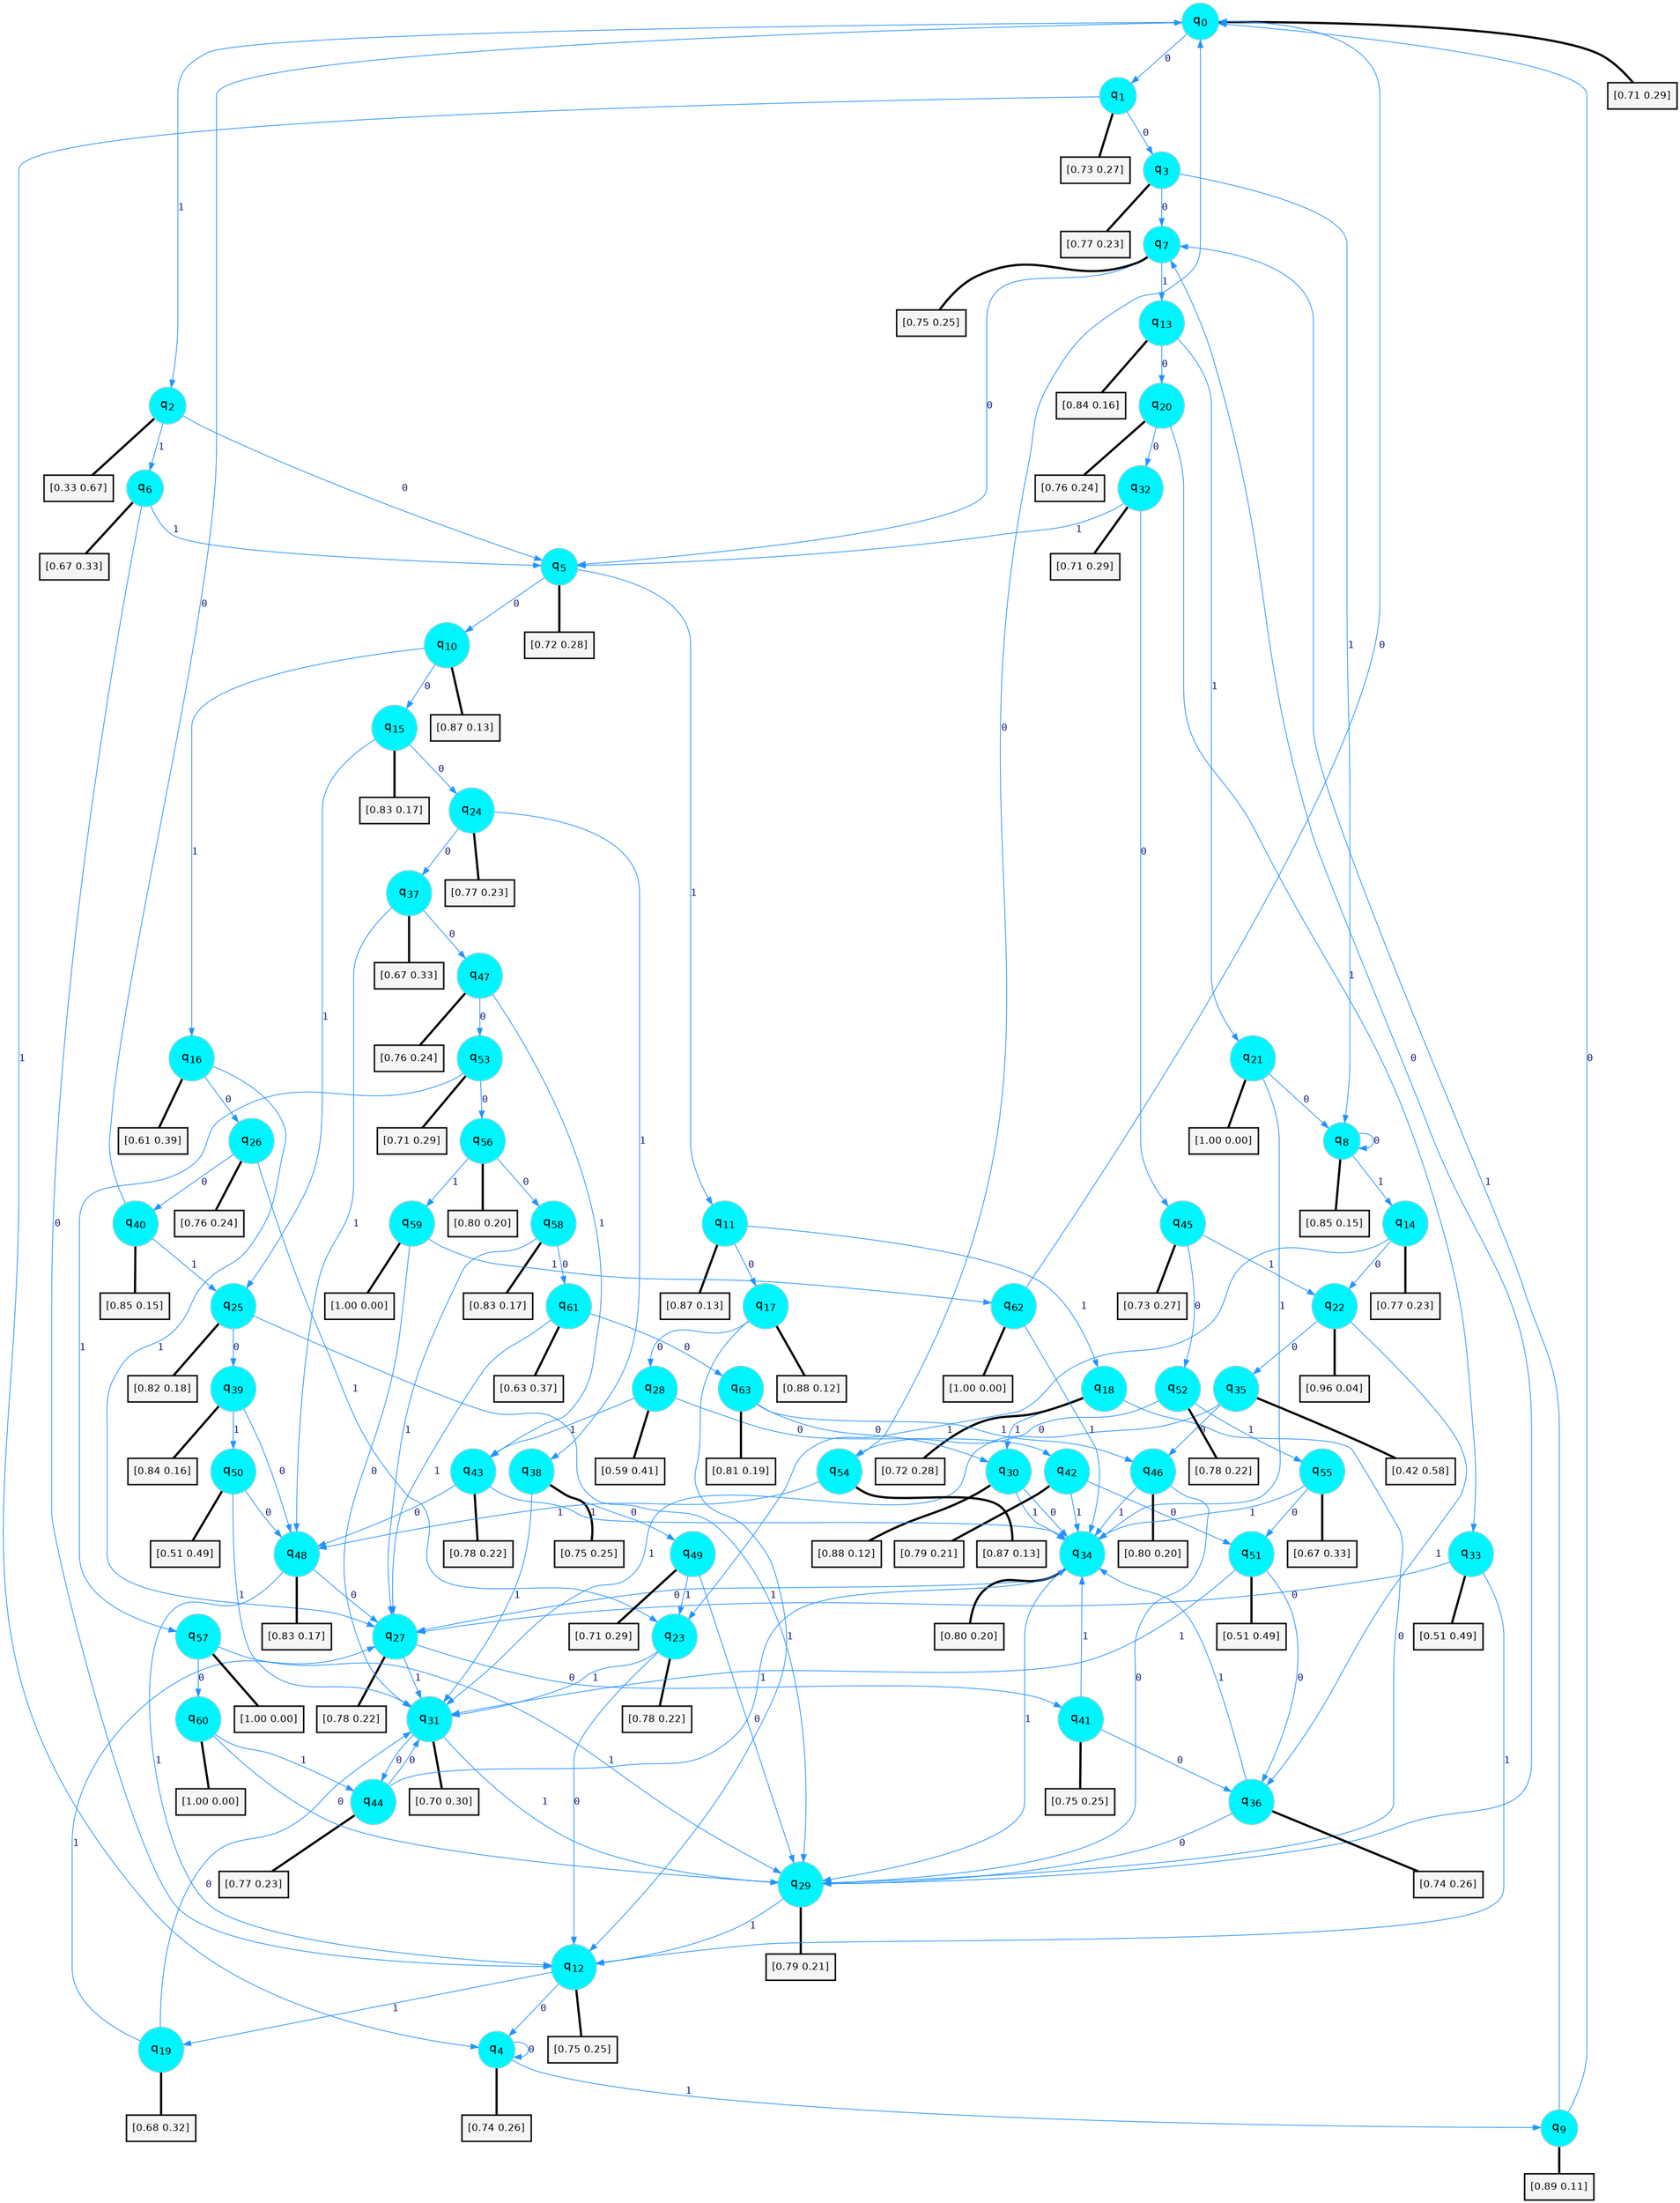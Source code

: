 digraph G {
graph [
bgcolor=transparent, dpi=300, rankdir=TD, size="40,25"];
node [
color=gray, fillcolor=turquoise1, fontcolor=black, fontname=Helvetica, fontsize=16, fontweight=bold, shape=circle, style=filled];
edge [
arrowsize=1, color=dodgerblue1, fontcolor=midnightblue, fontname=courier, fontweight=bold, penwidth=1, style=solid, weight=20];
0[label=<q<SUB>0</SUB>>];
1[label=<q<SUB>1</SUB>>];
2[label=<q<SUB>2</SUB>>];
3[label=<q<SUB>3</SUB>>];
4[label=<q<SUB>4</SUB>>];
5[label=<q<SUB>5</SUB>>];
6[label=<q<SUB>6</SUB>>];
7[label=<q<SUB>7</SUB>>];
8[label=<q<SUB>8</SUB>>];
9[label=<q<SUB>9</SUB>>];
10[label=<q<SUB>10</SUB>>];
11[label=<q<SUB>11</SUB>>];
12[label=<q<SUB>12</SUB>>];
13[label=<q<SUB>13</SUB>>];
14[label=<q<SUB>14</SUB>>];
15[label=<q<SUB>15</SUB>>];
16[label=<q<SUB>16</SUB>>];
17[label=<q<SUB>17</SUB>>];
18[label=<q<SUB>18</SUB>>];
19[label=<q<SUB>19</SUB>>];
20[label=<q<SUB>20</SUB>>];
21[label=<q<SUB>21</SUB>>];
22[label=<q<SUB>22</SUB>>];
23[label=<q<SUB>23</SUB>>];
24[label=<q<SUB>24</SUB>>];
25[label=<q<SUB>25</SUB>>];
26[label=<q<SUB>26</SUB>>];
27[label=<q<SUB>27</SUB>>];
28[label=<q<SUB>28</SUB>>];
29[label=<q<SUB>29</SUB>>];
30[label=<q<SUB>30</SUB>>];
31[label=<q<SUB>31</SUB>>];
32[label=<q<SUB>32</SUB>>];
33[label=<q<SUB>33</SUB>>];
34[label=<q<SUB>34</SUB>>];
35[label=<q<SUB>35</SUB>>];
36[label=<q<SUB>36</SUB>>];
37[label=<q<SUB>37</SUB>>];
38[label=<q<SUB>38</SUB>>];
39[label=<q<SUB>39</SUB>>];
40[label=<q<SUB>40</SUB>>];
41[label=<q<SUB>41</SUB>>];
42[label=<q<SUB>42</SUB>>];
43[label=<q<SUB>43</SUB>>];
44[label=<q<SUB>44</SUB>>];
45[label=<q<SUB>45</SUB>>];
46[label=<q<SUB>46</SUB>>];
47[label=<q<SUB>47</SUB>>];
48[label=<q<SUB>48</SUB>>];
49[label=<q<SUB>49</SUB>>];
50[label=<q<SUB>50</SUB>>];
51[label=<q<SUB>51</SUB>>];
52[label=<q<SUB>52</SUB>>];
53[label=<q<SUB>53</SUB>>];
54[label=<q<SUB>54</SUB>>];
55[label=<q<SUB>55</SUB>>];
56[label=<q<SUB>56</SUB>>];
57[label=<q<SUB>57</SUB>>];
58[label=<q<SUB>58</SUB>>];
59[label=<q<SUB>59</SUB>>];
60[label=<q<SUB>60</SUB>>];
61[label=<q<SUB>61</SUB>>];
62[label=<q<SUB>62</SUB>>];
63[label=<q<SUB>63</SUB>>];
64[label="[0.71 0.29]", shape=box,fontcolor=black, fontname=Helvetica, fontsize=14, penwidth=2, fillcolor=whitesmoke,color=black];
65[label="[0.73 0.27]", shape=box,fontcolor=black, fontname=Helvetica, fontsize=14, penwidth=2, fillcolor=whitesmoke,color=black];
66[label="[0.33 0.67]", shape=box,fontcolor=black, fontname=Helvetica, fontsize=14, penwidth=2, fillcolor=whitesmoke,color=black];
67[label="[0.77 0.23]", shape=box,fontcolor=black, fontname=Helvetica, fontsize=14, penwidth=2, fillcolor=whitesmoke,color=black];
68[label="[0.74 0.26]", shape=box,fontcolor=black, fontname=Helvetica, fontsize=14, penwidth=2, fillcolor=whitesmoke,color=black];
69[label="[0.72 0.28]", shape=box,fontcolor=black, fontname=Helvetica, fontsize=14, penwidth=2, fillcolor=whitesmoke,color=black];
70[label="[0.67 0.33]", shape=box,fontcolor=black, fontname=Helvetica, fontsize=14, penwidth=2, fillcolor=whitesmoke,color=black];
71[label="[0.75 0.25]", shape=box,fontcolor=black, fontname=Helvetica, fontsize=14, penwidth=2, fillcolor=whitesmoke,color=black];
72[label="[0.85 0.15]", shape=box,fontcolor=black, fontname=Helvetica, fontsize=14, penwidth=2, fillcolor=whitesmoke,color=black];
73[label="[0.89 0.11]", shape=box,fontcolor=black, fontname=Helvetica, fontsize=14, penwidth=2, fillcolor=whitesmoke,color=black];
74[label="[0.87 0.13]", shape=box,fontcolor=black, fontname=Helvetica, fontsize=14, penwidth=2, fillcolor=whitesmoke,color=black];
75[label="[0.87 0.13]", shape=box,fontcolor=black, fontname=Helvetica, fontsize=14, penwidth=2, fillcolor=whitesmoke,color=black];
76[label="[0.75 0.25]", shape=box,fontcolor=black, fontname=Helvetica, fontsize=14, penwidth=2, fillcolor=whitesmoke,color=black];
77[label="[0.84 0.16]", shape=box,fontcolor=black, fontname=Helvetica, fontsize=14, penwidth=2, fillcolor=whitesmoke,color=black];
78[label="[0.77 0.23]", shape=box,fontcolor=black, fontname=Helvetica, fontsize=14, penwidth=2, fillcolor=whitesmoke,color=black];
79[label="[0.83 0.17]", shape=box,fontcolor=black, fontname=Helvetica, fontsize=14, penwidth=2, fillcolor=whitesmoke,color=black];
80[label="[0.61 0.39]", shape=box,fontcolor=black, fontname=Helvetica, fontsize=14, penwidth=2, fillcolor=whitesmoke,color=black];
81[label="[0.88 0.12]", shape=box,fontcolor=black, fontname=Helvetica, fontsize=14, penwidth=2, fillcolor=whitesmoke,color=black];
82[label="[0.72 0.28]", shape=box,fontcolor=black, fontname=Helvetica, fontsize=14, penwidth=2, fillcolor=whitesmoke,color=black];
83[label="[0.68 0.32]", shape=box,fontcolor=black, fontname=Helvetica, fontsize=14, penwidth=2, fillcolor=whitesmoke,color=black];
84[label="[0.76 0.24]", shape=box,fontcolor=black, fontname=Helvetica, fontsize=14, penwidth=2, fillcolor=whitesmoke,color=black];
85[label="[1.00 0.00]", shape=box,fontcolor=black, fontname=Helvetica, fontsize=14, penwidth=2, fillcolor=whitesmoke,color=black];
86[label="[0.96 0.04]", shape=box,fontcolor=black, fontname=Helvetica, fontsize=14, penwidth=2, fillcolor=whitesmoke,color=black];
87[label="[0.78 0.22]", shape=box,fontcolor=black, fontname=Helvetica, fontsize=14, penwidth=2, fillcolor=whitesmoke,color=black];
88[label="[0.77 0.23]", shape=box,fontcolor=black, fontname=Helvetica, fontsize=14, penwidth=2, fillcolor=whitesmoke,color=black];
89[label="[0.82 0.18]", shape=box,fontcolor=black, fontname=Helvetica, fontsize=14, penwidth=2, fillcolor=whitesmoke,color=black];
90[label="[0.76 0.24]", shape=box,fontcolor=black, fontname=Helvetica, fontsize=14, penwidth=2, fillcolor=whitesmoke,color=black];
91[label="[0.78 0.22]", shape=box,fontcolor=black, fontname=Helvetica, fontsize=14, penwidth=2, fillcolor=whitesmoke,color=black];
92[label="[0.59 0.41]", shape=box,fontcolor=black, fontname=Helvetica, fontsize=14, penwidth=2, fillcolor=whitesmoke,color=black];
93[label="[0.79 0.21]", shape=box,fontcolor=black, fontname=Helvetica, fontsize=14, penwidth=2, fillcolor=whitesmoke,color=black];
94[label="[0.88 0.12]", shape=box,fontcolor=black, fontname=Helvetica, fontsize=14, penwidth=2, fillcolor=whitesmoke,color=black];
95[label="[0.70 0.30]", shape=box,fontcolor=black, fontname=Helvetica, fontsize=14, penwidth=2, fillcolor=whitesmoke,color=black];
96[label="[0.71 0.29]", shape=box,fontcolor=black, fontname=Helvetica, fontsize=14, penwidth=2, fillcolor=whitesmoke,color=black];
97[label="[0.51 0.49]", shape=box,fontcolor=black, fontname=Helvetica, fontsize=14, penwidth=2, fillcolor=whitesmoke,color=black];
98[label="[0.80 0.20]", shape=box,fontcolor=black, fontname=Helvetica, fontsize=14, penwidth=2, fillcolor=whitesmoke,color=black];
99[label="[0.42 0.58]", shape=box,fontcolor=black, fontname=Helvetica, fontsize=14, penwidth=2, fillcolor=whitesmoke,color=black];
100[label="[0.74 0.26]", shape=box,fontcolor=black, fontname=Helvetica, fontsize=14, penwidth=2, fillcolor=whitesmoke,color=black];
101[label="[0.67 0.33]", shape=box,fontcolor=black, fontname=Helvetica, fontsize=14, penwidth=2, fillcolor=whitesmoke,color=black];
102[label="[0.75 0.25]", shape=box,fontcolor=black, fontname=Helvetica, fontsize=14, penwidth=2, fillcolor=whitesmoke,color=black];
103[label="[0.84 0.16]", shape=box,fontcolor=black, fontname=Helvetica, fontsize=14, penwidth=2, fillcolor=whitesmoke,color=black];
104[label="[0.85 0.15]", shape=box,fontcolor=black, fontname=Helvetica, fontsize=14, penwidth=2, fillcolor=whitesmoke,color=black];
105[label="[0.75 0.25]", shape=box,fontcolor=black, fontname=Helvetica, fontsize=14, penwidth=2, fillcolor=whitesmoke,color=black];
106[label="[0.79 0.21]", shape=box,fontcolor=black, fontname=Helvetica, fontsize=14, penwidth=2, fillcolor=whitesmoke,color=black];
107[label="[0.78 0.22]", shape=box,fontcolor=black, fontname=Helvetica, fontsize=14, penwidth=2, fillcolor=whitesmoke,color=black];
108[label="[0.77 0.23]", shape=box,fontcolor=black, fontname=Helvetica, fontsize=14, penwidth=2, fillcolor=whitesmoke,color=black];
109[label="[0.73 0.27]", shape=box,fontcolor=black, fontname=Helvetica, fontsize=14, penwidth=2, fillcolor=whitesmoke,color=black];
110[label="[0.80 0.20]", shape=box,fontcolor=black, fontname=Helvetica, fontsize=14, penwidth=2, fillcolor=whitesmoke,color=black];
111[label="[0.76 0.24]", shape=box,fontcolor=black, fontname=Helvetica, fontsize=14, penwidth=2, fillcolor=whitesmoke,color=black];
112[label="[0.83 0.17]", shape=box,fontcolor=black, fontname=Helvetica, fontsize=14, penwidth=2, fillcolor=whitesmoke,color=black];
113[label="[0.71 0.29]", shape=box,fontcolor=black, fontname=Helvetica, fontsize=14, penwidth=2, fillcolor=whitesmoke,color=black];
114[label="[0.51 0.49]", shape=box,fontcolor=black, fontname=Helvetica, fontsize=14, penwidth=2, fillcolor=whitesmoke,color=black];
115[label="[0.51 0.49]", shape=box,fontcolor=black, fontname=Helvetica, fontsize=14, penwidth=2, fillcolor=whitesmoke,color=black];
116[label="[0.78 0.22]", shape=box,fontcolor=black, fontname=Helvetica, fontsize=14, penwidth=2, fillcolor=whitesmoke,color=black];
117[label="[0.71 0.29]", shape=box,fontcolor=black, fontname=Helvetica, fontsize=14, penwidth=2, fillcolor=whitesmoke,color=black];
118[label="[0.87 0.13]", shape=box,fontcolor=black, fontname=Helvetica, fontsize=14, penwidth=2, fillcolor=whitesmoke,color=black];
119[label="[0.67 0.33]", shape=box,fontcolor=black, fontname=Helvetica, fontsize=14, penwidth=2, fillcolor=whitesmoke,color=black];
120[label="[0.80 0.20]", shape=box,fontcolor=black, fontname=Helvetica, fontsize=14, penwidth=2, fillcolor=whitesmoke,color=black];
121[label="[1.00 0.00]", shape=box,fontcolor=black, fontname=Helvetica, fontsize=14, penwidth=2, fillcolor=whitesmoke,color=black];
122[label="[0.83 0.17]", shape=box,fontcolor=black, fontname=Helvetica, fontsize=14, penwidth=2, fillcolor=whitesmoke,color=black];
123[label="[1.00 0.00]", shape=box,fontcolor=black, fontname=Helvetica, fontsize=14, penwidth=2, fillcolor=whitesmoke,color=black];
124[label="[1.00 0.00]", shape=box,fontcolor=black, fontname=Helvetica, fontsize=14, penwidth=2, fillcolor=whitesmoke,color=black];
125[label="[0.63 0.37]", shape=box,fontcolor=black, fontname=Helvetica, fontsize=14, penwidth=2, fillcolor=whitesmoke,color=black];
126[label="[1.00 0.00]", shape=box,fontcolor=black, fontname=Helvetica, fontsize=14, penwidth=2, fillcolor=whitesmoke,color=black];
127[label="[0.81 0.19]", shape=box,fontcolor=black, fontname=Helvetica, fontsize=14, penwidth=2, fillcolor=whitesmoke,color=black];
0->1 [label=0];
0->2 [label=1];
0->64 [arrowhead=none, penwidth=3,color=black];
1->3 [label=0];
1->4 [label=1];
1->65 [arrowhead=none, penwidth=3,color=black];
2->5 [label=0];
2->6 [label=1];
2->66 [arrowhead=none, penwidth=3,color=black];
3->7 [label=0];
3->8 [label=1];
3->67 [arrowhead=none, penwidth=3,color=black];
4->4 [label=0];
4->9 [label=1];
4->68 [arrowhead=none, penwidth=3,color=black];
5->10 [label=0];
5->11 [label=1];
5->69 [arrowhead=none, penwidth=3,color=black];
6->12 [label=0];
6->5 [label=1];
6->70 [arrowhead=none, penwidth=3,color=black];
7->5 [label=0];
7->13 [label=1];
7->71 [arrowhead=none, penwidth=3,color=black];
8->8 [label=0];
8->14 [label=1];
8->72 [arrowhead=none, penwidth=3,color=black];
9->0 [label=0];
9->7 [label=1];
9->73 [arrowhead=none, penwidth=3,color=black];
10->15 [label=0];
10->16 [label=1];
10->74 [arrowhead=none, penwidth=3,color=black];
11->17 [label=0];
11->18 [label=1];
11->75 [arrowhead=none, penwidth=3,color=black];
12->4 [label=0];
12->19 [label=1];
12->76 [arrowhead=none, penwidth=3,color=black];
13->20 [label=0];
13->21 [label=1];
13->77 [arrowhead=none, penwidth=3,color=black];
14->22 [label=0];
14->23 [label=1];
14->78 [arrowhead=none, penwidth=3,color=black];
15->24 [label=0];
15->25 [label=1];
15->79 [arrowhead=none, penwidth=3,color=black];
16->26 [label=0];
16->27 [label=1];
16->80 [arrowhead=none, penwidth=3,color=black];
17->28 [label=0];
17->12 [label=1];
17->81 [arrowhead=none, penwidth=3,color=black];
18->29 [label=0];
18->30 [label=1];
18->82 [arrowhead=none, penwidth=3,color=black];
19->31 [label=0];
19->27 [label=1];
19->83 [arrowhead=none, penwidth=3,color=black];
20->32 [label=0];
20->33 [label=1];
20->84 [arrowhead=none, penwidth=3,color=black];
21->8 [label=0];
21->34 [label=1];
21->85 [arrowhead=none, penwidth=3,color=black];
22->35 [label=0];
22->36 [label=1];
22->86 [arrowhead=none, penwidth=3,color=black];
23->12 [label=0];
23->31 [label=1];
23->87 [arrowhead=none, penwidth=3,color=black];
24->37 [label=0];
24->38 [label=1];
24->88 [arrowhead=none, penwidth=3,color=black];
25->39 [label=0];
25->29 [label=1];
25->89 [arrowhead=none, penwidth=3,color=black];
26->40 [label=0];
26->23 [label=1];
26->90 [arrowhead=none, penwidth=3,color=black];
27->41 [label=0];
27->31 [label=1];
27->91 [arrowhead=none, penwidth=3,color=black];
28->42 [label=0];
28->43 [label=1];
28->92 [arrowhead=none, penwidth=3,color=black];
29->7 [label=0];
29->12 [label=1];
29->93 [arrowhead=none, penwidth=3,color=black];
30->34 [label=0];
30->34 [label=1];
30->94 [arrowhead=none, penwidth=3,color=black];
31->44 [label=0];
31->29 [label=1];
31->95 [arrowhead=none, penwidth=3,color=black];
32->45 [label=0];
32->5 [label=1];
32->96 [arrowhead=none, penwidth=3,color=black];
33->27 [label=0];
33->12 [label=1];
33->97 [arrowhead=none, penwidth=3,color=black];
34->27 [label=0];
34->29 [label=1];
34->98 [arrowhead=none, penwidth=3,color=black];
35->46 [label=0];
35->31 [label=1];
35->99 [arrowhead=none, penwidth=3,color=black];
36->29 [label=0];
36->34 [label=1];
36->100 [arrowhead=none, penwidth=3,color=black];
37->47 [label=0];
37->48 [label=1];
37->101 [arrowhead=none, penwidth=3,color=black];
38->49 [label=0];
38->31 [label=1];
38->102 [arrowhead=none, penwidth=3,color=black];
39->48 [label=0];
39->50 [label=1];
39->103 [arrowhead=none, penwidth=3,color=black];
40->0 [label=0];
40->25 [label=1];
40->104 [arrowhead=none, penwidth=3,color=black];
41->36 [label=0];
41->34 [label=1];
41->105 [arrowhead=none, penwidth=3,color=black];
42->51 [label=0];
42->34 [label=1];
42->106 [arrowhead=none, penwidth=3,color=black];
43->48 [label=0];
43->34 [label=1];
43->107 [arrowhead=none, penwidth=3,color=black];
44->31 [label=0];
44->34 [label=1];
44->108 [arrowhead=none, penwidth=3,color=black];
45->52 [label=0];
45->22 [label=1];
45->109 [arrowhead=none, penwidth=3,color=black];
46->29 [label=0];
46->34 [label=1];
46->110 [arrowhead=none, penwidth=3,color=black];
47->53 [label=0];
47->43 [label=1];
47->111 [arrowhead=none, penwidth=3,color=black];
48->27 [label=0];
48->12 [label=1];
48->112 [arrowhead=none, penwidth=3,color=black];
49->29 [label=0];
49->23 [label=1];
49->113 [arrowhead=none, penwidth=3,color=black];
50->48 [label=0];
50->31 [label=1];
50->114 [arrowhead=none, penwidth=3,color=black];
51->36 [label=0];
51->31 [label=1];
51->115 [arrowhead=none, penwidth=3,color=black];
52->54 [label=0];
52->55 [label=1];
52->116 [arrowhead=none, penwidth=3,color=black];
53->56 [label=0];
53->57 [label=1];
53->117 [arrowhead=none, penwidth=3,color=black];
54->0 [label=0];
54->48 [label=1];
54->118 [arrowhead=none, penwidth=3,color=black];
55->51 [label=0];
55->34 [label=1];
55->119 [arrowhead=none, penwidth=3,color=black];
56->58 [label=0];
56->59 [label=1];
56->120 [arrowhead=none, penwidth=3,color=black];
57->60 [label=0];
57->29 [label=1];
57->121 [arrowhead=none, penwidth=3,color=black];
58->61 [label=0];
58->27 [label=1];
58->122 [arrowhead=none, penwidth=3,color=black];
59->31 [label=0];
59->62 [label=1];
59->123 [arrowhead=none, penwidth=3,color=black];
60->29 [label=0];
60->44 [label=1];
60->124 [arrowhead=none, penwidth=3,color=black];
61->63 [label=0];
61->27 [label=1];
61->125 [arrowhead=none, penwidth=3,color=black];
62->0 [label=0];
62->34 [label=1];
62->126 [arrowhead=none, penwidth=3,color=black];
63->30 [label=0];
63->46 [label=1];
63->127 [arrowhead=none, penwidth=3,color=black];
}
